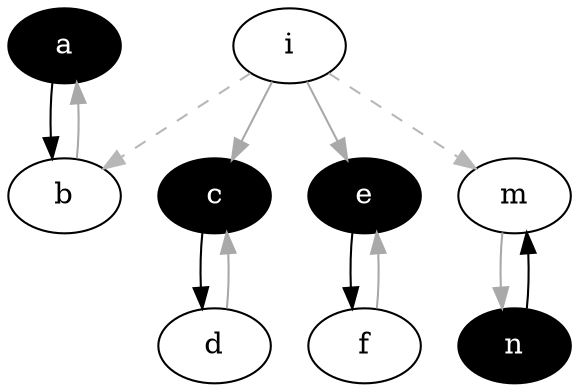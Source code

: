 strict digraph "" {
	a	[fillcolor="#000000",
		fontcolor="#ffffff",
		style=filled];
	b	[fillcolor="#ffffff",
		style=filled];
	a -> b	[color="#000000",
		dir=forward];
	b -> a	[color="#A9A9A9",
		dir=forward];
	c	[fillcolor="#000000",
		fontcolor="#ffffff",
		style=filled];
	d	[fillcolor="#ffffff",
		style=filled];
	c -> d	[color="#000000",
		dir=forward];
	d -> c	[color="#A9A9A9",
		dir=forward];
	f	[fillcolor="#ffffff",
		style=filled];
	e	[fillcolor="#000000",
		fontcolor="#ffffff",
		style=filled];
	f -> e	[color="#A9A9A9",
		dir=forward];
	e -> f	[color="#000000",
		dir=forward];
	m	[fillcolor="#ffffff",
		style=filled];
	n	[fillcolor="#000000",
		fontcolor="#ffffff",
		style=filled];
	m -> n	[color="#A9A9A9",
		dir=forward];
	n -> m	[color="#000000",
		dir=forward];
	i	[fillcolor="#ffffff",
		style=filled];
	i -> b	[color="#b7b7b7",
		dir=forward,
		style=dashed];
	i -> c	[color="#A9A9A9",
		dir=forward];
	i -> e	[color="#A9A9A9",
		dir=forward];
	i -> m	[color="#b7b7b7",
		dir=forward,
		style=dashed];
}

